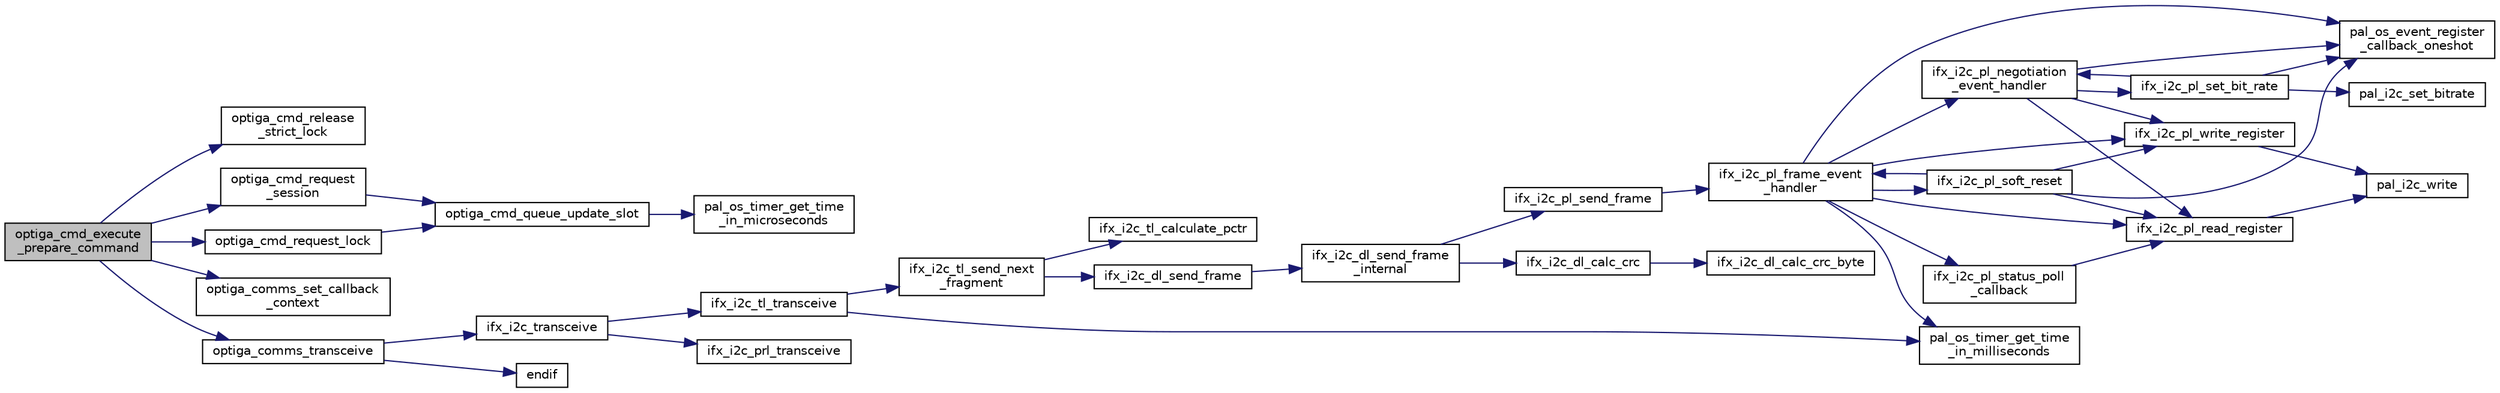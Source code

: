 digraph "optiga_cmd_execute_prepare_command"
{
 // LATEX_PDF_SIZE
  edge [fontname="Helvetica",fontsize="10",labelfontname="Helvetica",labelfontsize="10"];
  node [fontname="Helvetica",fontsize="10",shape=record];
  rankdir="LR";
  Node1 [label="optiga_cmd_execute\l_prepare_command",height=0.2,width=0.4,color="black", fillcolor="grey75", style="filled", fontcolor="black",tooltip=" "];
  Node1 -> Node2 [color="midnightblue",fontsize="10",style="solid",fontname="Helvetica"];
  Node2 [label="optiga_cmd_release\l_strict_lock",height=0.2,width=0.4,color="black", fillcolor="white", style="filled",URL="$db/dd5/optiga__cmd_8c.html#a6dce5aaef54800aa22b8689b1ba4d95c",tooltip=" "];
  Node1 -> Node3 [color="midnightblue",fontsize="10",style="solid",fontname="Helvetica"];
  Node3 [label="optiga_cmd_request_lock",height=0.2,width=0.4,color="black", fillcolor="white", style="filled",URL="$db/dd5/optiga__cmd_8c.html#ac35757eba8466eb1396b30ba1eee9b70",tooltip=" "];
  Node3 -> Node4 [color="midnightblue",fontsize="10",style="solid",fontname="Helvetica"];
  Node4 [label="optiga_cmd_queue_update_slot",height=0.2,width=0.4,color="black", fillcolor="white", style="filled",URL="$db/dd5/optiga__cmd_8c.html#ab8ab7c8dd1ffcb0b11d5db4b0be11274",tooltip=" "];
  Node4 -> Node5 [color="midnightblue",fontsize="10",style="solid",fontname="Helvetica"];
  Node5 [label="pal_os_timer_get_time\l_in_microseconds",height=0.2,width=0.4,color="black", fillcolor="white", style="filled",URL="$d3/d40/pal__os__timer_8h.html#a761a97c5edc104de3320906105e14c1e",tooltip="Gets tick count value in microseconds."];
  Node1 -> Node6 [color="midnightblue",fontsize="10",style="solid",fontname="Helvetica"];
  Node6 [label="optiga_cmd_request\l_session",height=0.2,width=0.4,color="black", fillcolor="white", style="filled",URL="$db/dd5/optiga__cmd_8c.html#a85345f4362095662a5d535c41bf950ef",tooltip=" "];
  Node6 -> Node4 [color="midnightblue",fontsize="10",style="solid",fontname="Helvetica"];
  Node1 -> Node7 [color="midnightblue",fontsize="10",style="solid",fontname="Helvetica"];
  Node7 [label="optiga_comms_set_callback\l_context",height=0.2,width=0.4,color="black", fillcolor="white", style="filled",URL="$dc/d8e/optiga__comms_8h.html#aeb73e725151006ee548230ff2d401d9e",tooltip="Sets the callers context to OPTIGA comms instance."];
  Node1 -> Node8 [color="midnightblue",fontsize="10",style="solid",fontname="Helvetica"];
  Node8 [label="optiga_comms_transceive",height=0.2,width=0.4,color="black", fillcolor="white", style="filled",URL="$dc/d8e/optiga__comms_8h.html#a1dd08c8bc88bb26306bb24c6cdc98750",tooltip="Sends and receives the APDU."];
  Node8 -> Node9 [color="midnightblue",fontsize="10",style="solid",fontname="Helvetica"];
  Node9 [label="endif",height=0.2,width=0.4,color="black", fillcolor="white", style="filled",URL="$dd/d68/_c_make_lists_8txt.html#a6a936336f6a8d0214665125a465f5ca3",tooltip=" "];
  Node8 -> Node10 [color="midnightblue",fontsize="10",style="solid",fontname="Helvetica"];
  Node10 [label="ifx_i2c_transceive",height=0.2,width=0.4,color="black", fillcolor="white", style="filled",URL="$de/db2/ifx__i2c_8c.html#a7498db56439379fc5b73a5aab3234376",tooltip="Sends a command and receives a response for the command."];
  Node10 -> Node11 [color="midnightblue",fontsize="10",style="solid",fontname="Helvetica"];
  Node11 [label="ifx_i2c_prl_transceive",height=0.2,width=0.4,color="black", fillcolor="white", style="filled",URL="$d8/d90/ifx__i2c__presentation__layer_8h.html#a5d8f7771e0e6d3e40874438b598ec4eb",tooltip="Function to transmit and receive a packet."];
  Node10 -> Node12 [color="midnightblue",fontsize="10",style="solid",fontname="Helvetica"];
  Node12 [label="ifx_i2c_tl_transceive",height=0.2,width=0.4,color="black", fillcolor="white", style="filled",URL="$dc/d29/ifx__i2c__transport__layer_8c.html#afdd05b4c820b4be0257fff2a57547496",tooltip="Function to transmit and receive a packet."];
  Node12 -> Node13 [color="midnightblue",fontsize="10",style="solid",fontname="Helvetica"];
  Node13 [label="ifx_i2c_tl_send_next\l_fragment",height=0.2,width=0.4,color="black", fillcolor="white", style="filled",URL="$dc/d29/ifx__i2c__transport__layer_8c.html#a37491293d7995a4d80e421be4cc9b58a",tooltip=" "];
  Node13 -> Node14 [color="midnightblue",fontsize="10",style="solid",fontname="Helvetica"];
  Node14 [label="ifx_i2c_dl_send_frame",height=0.2,width=0.4,color="black", fillcolor="white", style="filled",URL="$d4/d17/ifx__i2c__data__link__layer_8c.html#acda0916085df94f289a343110157fb99",tooltip="Function for sending a frame."];
  Node14 -> Node15 [color="midnightblue",fontsize="10",style="solid",fontname="Helvetica"];
  Node15 [label="ifx_i2c_dl_send_frame\l_internal",height=0.2,width=0.4,color="black", fillcolor="white", style="filled",URL="$d4/d17/ifx__i2c__data__link__layer_8c.html#a5f7865854ebd83541e0559a25d521023",tooltip=" "];
  Node15 -> Node16 [color="midnightblue",fontsize="10",style="solid",fontname="Helvetica"];
  Node16 [label="ifx_i2c_dl_calc_crc",height=0.2,width=0.4,color="black", fillcolor="white", style="filled",URL="$d4/d17/ifx__i2c__data__link__layer_8c.html#a9d23a4c496fdc92c22572ee09e4967ec",tooltip=" "];
  Node16 -> Node17 [color="midnightblue",fontsize="10",style="solid",fontname="Helvetica"];
  Node17 [label="ifx_i2c_dl_calc_crc_byte",height=0.2,width=0.4,color="black", fillcolor="white", style="filled",URL="$d4/d17/ifx__i2c__data__link__layer_8c.html#a85d56ba5e04e97e8f2bc3d0893e86446",tooltip=" "];
  Node15 -> Node18 [color="midnightblue",fontsize="10",style="solid",fontname="Helvetica"];
  Node18 [label="ifx_i2c_pl_send_frame",height=0.2,width=0.4,color="black", fillcolor="white", style="filled",URL="$d0/d01/ifx__i2c__physical__layer_8c.html#a58465fb4468ce23d645cc37b060d8942",tooltip="Function for sending a frame."];
  Node18 -> Node19 [color="midnightblue",fontsize="10",style="solid",fontname="Helvetica"];
  Node19 [label="ifx_i2c_pl_frame_event\l_handler",height=0.2,width=0.4,color="black", fillcolor="white", style="filled",URL="$d0/d01/ifx__i2c__physical__layer_8c.html#a861f23046b66b4dd77521a4fa98e4204",tooltip=" "];
  Node19 -> Node20 [color="midnightblue",fontsize="10",style="solid",fontname="Helvetica"];
  Node20 [label="ifx_i2c_pl_negotiation\l_event_handler",height=0.2,width=0.4,color="black", fillcolor="white", style="filled",URL="$d0/d01/ifx__i2c__physical__layer_8c.html#a709558b6b4e67fccf7c5fb76e2af1ef3",tooltip=" "];
  Node20 -> Node21 [color="midnightblue",fontsize="10",style="solid",fontname="Helvetica"];
  Node21 [label="ifx_i2c_pl_read_register",height=0.2,width=0.4,color="black", fillcolor="white", style="filled",URL="$d0/d01/ifx__i2c__physical__layer_8c.html#a22e117b8670c542fd94fba87e041293a",tooltip=" "];
  Node21 -> Node22 [color="midnightblue",fontsize="10",style="solid",fontname="Helvetica"];
  Node22 [label="pal_i2c_write",height=0.2,width=0.4,color="black", fillcolor="white", style="filled",URL="$db/dc2/pal__i2c_8h.html#a20a6ba51da2325eb170acd62c855e827",tooltip="Writes on I2C bus."];
  Node20 -> Node23 [color="midnightblue",fontsize="10",style="solid",fontname="Helvetica"];
  Node23 [label="ifx_i2c_pl_set_bit_rate",height=0.2,width=0.4,color="black", fillcolor="white", style="filled",URL="$d0/d01/ifx__i2c__physical__layer_8c.html#a63396640292aa554e4839ae52440167d",tooltip=" "];
  Node23 -> Node20 [color="midnightblue",fontsize="10",style="solid",fontname="Helvetica"];
  Node23 -> Node24 [color="midnightblue",fontsize="10",style="solid",fontname="Helvetica"];
  Node24 [label="pal_i2c_set_bitrate",height=0.2,width=0.4,color="black", fillcolor="white", style="filled",URL="$db/dc2/pal__i2c_8h.html#a339652b7cbdfd5ae0e031e4a6da284f9",tooltip="Sets the I2C Master bitrate."];
  Node23 -> Node25 [color="midnightblue",fontsize="10",style="solid",fontname="Helvetica"];
  Node25 [label="pal_os_event_register\l_callback_oneshot",height=0.2,width=0.4,color="black", fillcolor="white", style="filled",URL="$de/d5e/pal__os__event_8h.html#ae19d426d427610ee4451d6a180f6c1a6",tooltip="Callback registration function to trigger once when timer expires."];
  Node20 -> Node26 [color="midnightblue",fontsize="10",style="solid",fontname="Helvetica"];
  Node26 [label="ifx_i2c_pl_write_register",height=0.2,width=0.4,color="black", fillcolor="white", style="filled",URL="$d0/d01/ifx__i2c__physical__layer_8c.html#a2c966b1934a2e845a14d8d8749135734",tooltip=" "];
  Node26 -> Node22 [color="midnightblue",fontsize="10",style="solid",fontname="Helvetica"];
  Node20 -> Node25 [color="midnightblue",fontsize="10",style="solid",fontname="Helvetica"];
  Node19 -> Node21 [color="midnightblue",fontsize="10",style="solid",fontname="Helvetica"];
  Node19 -> Node27 [color="midnightblue",fontsize="10",style="solid",fontname="Helvetica"];
  Node27 [label="ifx_i2c_pl_soft_reset",height=0.2,width=0.4,color="black", fillcolor="white", style="filled",URL="$d0/d01/ifx__i2c__physical__layer_8c.html#a337508a9d7baecd5a2a5d1942a89e254",tooltip=" "];
  Node27 -> Node19 [color="midnightblue",fontsize="10",style="solid",fontname="Helvetica"];
  Node27 -> Node21 [color="midnightblue",fontsize="10",style="solid",fontname="Helvetica"];
  Node27 -> Node26 [color="midnightblue",fontsize="10",style="solid",fontname="Helvetica"];
  Node27 -> Node25 [color="midnightblue",fontsize="10",style="solid",fontname="Helvetica"];
  Node19 -> Node28 [color="midnightblue",fontsize="10",style="solid",fontname="Helvetica"];
  Node28 [label="ifx_i2c_pl_status_poll\l_callback",height=0.2,width=0.4,color="black", fillcolor="white", style="filled",URL="$d0/d01/ifx__i2c__physical__layer_8c.html#a69f37cc1f205498c2e7a95a87a08c59b",tooltip=" "];
  Node28 -> Node21 [color="midnightblue",fontsize="10",style="solid",fontname="Helvetica"];
  Node19 -> Node26 [color="midnightblue",fontsize="10",style="solid",fontname="Helvetica"];
  Node19 -> Node25 [color="midnightblue",fontsize="10",style="solid",fontname="Helvetica"];
  Node19 -> Node29 [color="midnightblue",fontsize="10",style="solid",fontname="Helvetica"];
  Node29 [label="pal_os_timer_get_time\l_in_milliseconds",height=0.2,width=0.4,color="black", fillcolor="white", style="filled",URL="$d3/d40/pal__os__timer_8h.html#a9b652f13b4c40387615be7f849115553",tooltip="Gets tick count value in milliseconds."];
  Node13 -> Node30 [color="midnightblue",fontsize="10",style="solid",fontname="Helvetica"];
  Node30 [label="ifx_i2c_tl_calculate_pctr",height=0.2,width=0.4,color="black", fillcolor="white", style="filled",URL="$dc/d29/ifx__i2c__transport__layer_8c.html#a9e1bf1c436c825c71ba65f5b01fdf9d7",tooltip=" "];
  Node12 -> Node29 [color="midnightblue",fontsize="10",style="solid",fontname="Helvetica"];
}
